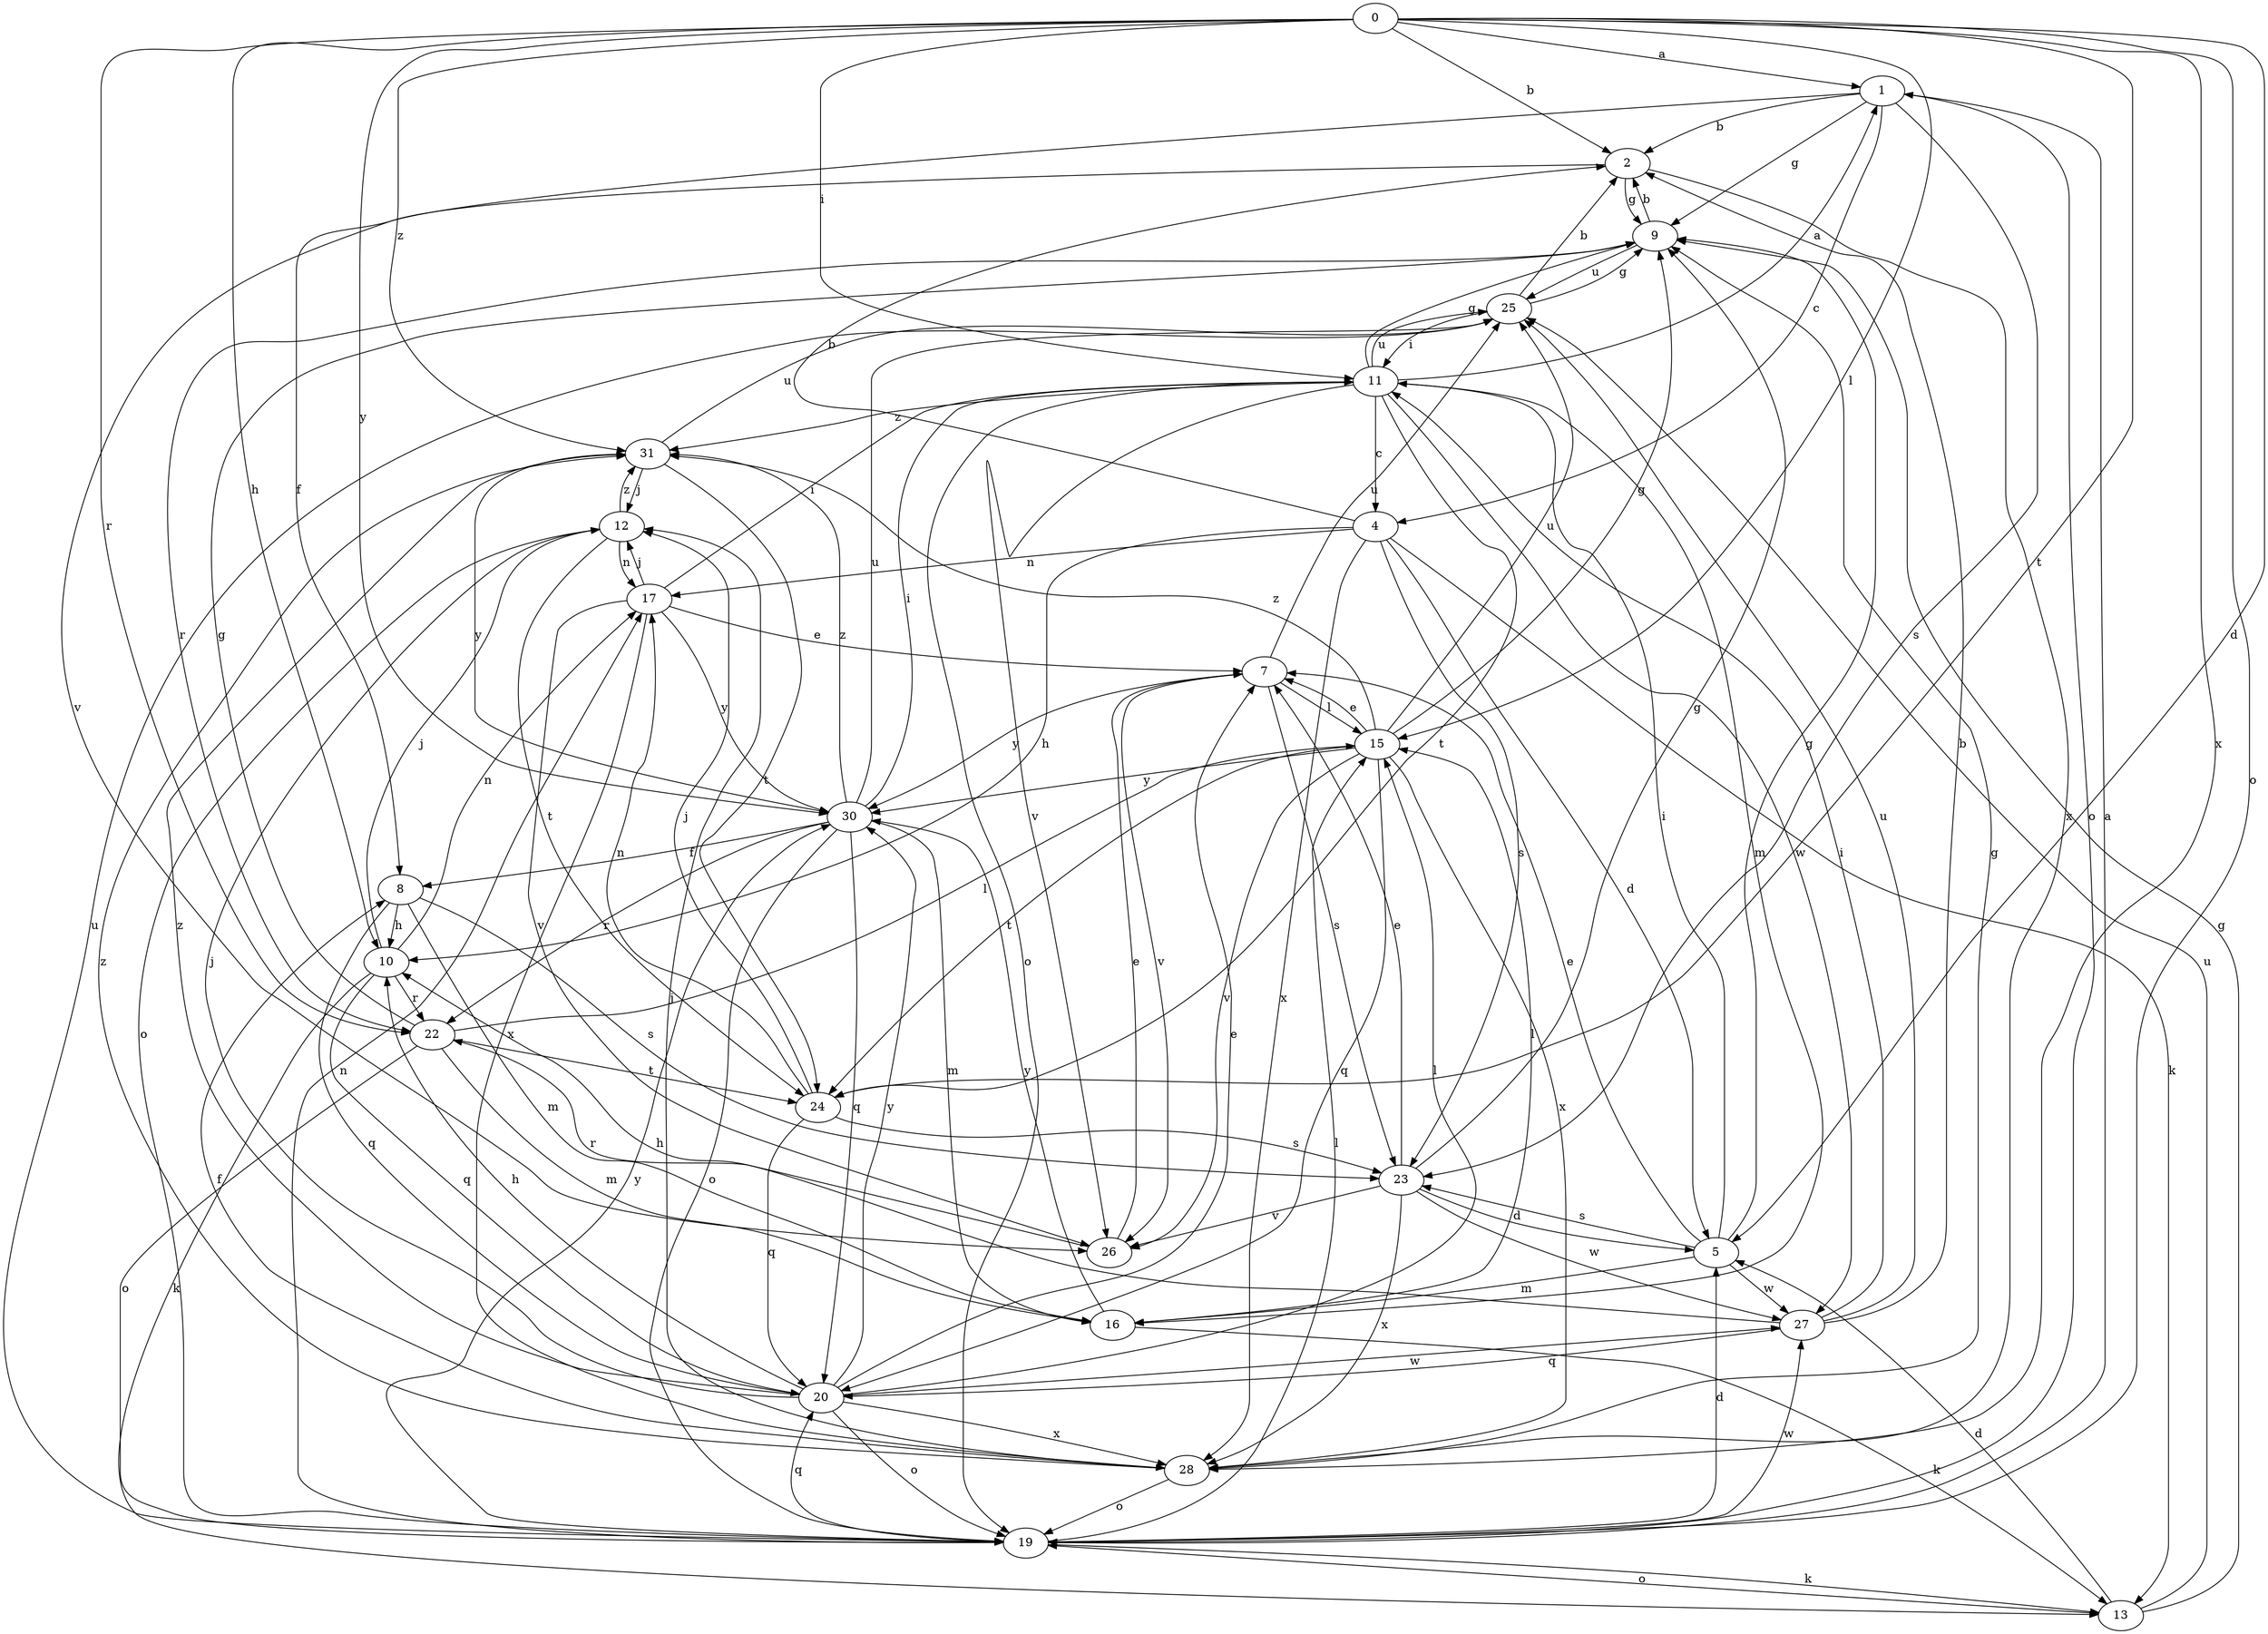 strict digraph  {
0;
1;
2;
4;
5;
7;
8;
9;
10;
11;
12;
13;
15;
16;
17;
19;
20;
22;
23;
24;
25;
26;
27;
28;
30;
31;
0 -> 1  [label=a];
0 -> 2  [label=b];
0 -> 5  [label=d];
0 -> 10  [label=h];
0 -> 11  [label=i];
0 -> 15  [label=l];
0 -> 19  [label=o];
0 -> 22  [label=r];
0 -> 24  [label=t];
0 -> 28  [label=x];
0 -> 30  [label=y];
0 -> 31  [label=z];
1 -> 2  [label=b];
1 -> 4  [label=c];
1 -> 8  [label=f];
1 -> 9  [label=g];
1 -> 19  [label=o];
1 -> 23  [label=s];
2 -> 9  [label=g];
2 -> 26  [label=v];
2 -> 28  [label=x];
4 -> 2  [label=b];
4 -> 5  [label=d];
4 -> 10  [label=h];
4 -> 13  [label=k];
4 -> 17  [label=n];
4 -> 23  [label=s];
4 -> 28  [label=x];
5 -> 7  [label=e];
5 -> 9  [label=g];
5 -> 11  [label=i];
5 -> 16  [label=m];
5 -> 23  [label=s];
5 -> 27  [label=w];
7 -> 15  [label=l];
7 -> 23  [label=s];
7 -> 25  [label=u];
7 -> 26  [label=v];
7 -> 30  [label=y];
8 -> 10  [label=h];
8 -> 16  [label=m];
8 -> 20  [label=q];
8 -> 23  [label=s];
9 -> 2  [label=b];
9 -> 22  [label=r];
9 -> 25  [label=u];
10 -> 12  [label=j];
10 -> 13  [label=k];
10 -> 17  [label=n];
10 -> 20  [label=q];
10 -> 22  [label=r];
11 -> 1  [label=a];
11 -> 4  [label=c];
11 -> 9  [label=g];
11 -> 16  [label=m];
11 -> 19  [label=o];
11 -> 24  [label=t];
11 -> 25  [label=u];
11 -> 26  [label=v];
11 -> 27  [label=w];
11 -> 31  [label=z];
12 -> 17  [label=n];
12 -> 19  [label=o];
12 -> 24  [label=t];
12 -> 31  [label=z];
13 -> 5  [label=d];
13 -> 9  [label=g];
13 -> 19  [label=o];
13 -> 25  [label=u];
15 -> 7  [label=e];
15 -> 9  [label=g];
15 -> 20  [label=q];
15 -> 24  [label=t];
15 -> 25  [label=u];
15 -> 26  [label=v];
15 -> 28  [label=x];
15 -> 30  [label=y];
15 -> 31  [label=z];
16 -> 13  [label=k];
16 -> 15  [label=l];
16 -> 30  [label=y];
17 -> 7  [label=e];
17 -> 11  [label=i];
17 -> 12  [label=j];
17 -> 26  [label=v];
17 -> 28  [label=x];
17 -> 30  [label=y];
19 -> 1  [label=a];
19 -> 5  [label=d];
19 -> 13  [label=k];
19 -> 15  [label=l];
19 -> 17  [label=n];
19 -> 20  [label=q];
19 -> 25  [label=u];
19 -> 27  [label=w];
19 -> 30  [label=y];
20 -> 7  [label=e];
20 -> 10  [label=h];
20 -> 12  [label=j];
20 -> 15  [label=l];
20 -> 19  [label=o];
20 -> 27  [label=w];
20 -> 28  [label=x];
20 -> 30  [label=y];
20 -> 31  [label=z];
22 -> 9  [label=g];
22 -> 15  [label=l];
22 -> 16  [label=m];
22 -> 19  [label=o];
22 -> 24  [label=t];
23 -> 5  [label=d];
23 -> 7  [label=e];
23 -> 9  [label=g];
23 -> 26  [label=v];
23 -> 27  [label=w];
23 -> 28  [label=x];
24 -> 12  [label=j];
24 -> 17  [label=n];
24 -> 20  [label=q];
24 -> 23  [label=s];
25 -> 2  [label=b];
25 -> 9  [label=g];
25 -> 11  [label=i];
26 -> 7  [label=e];
26 -> 22  [label=r];
27 -> 2  [label=b];
27 -> 10  [label=h];
27 -> 11  [label=i];
27 -> 20  [label=q];
27 -> 25  [label=u];
28 -> 8  [label=f];
28 -> 9  [label=g];
28 -> 12  [label=j];
28 -> 19  [label=o];
28 -> 31  [label=z];
30 -> 8  [label=f];
30 -> 11  [label=i];
30 -> 16  [label=m];
30 -> 19  [label=o];
30 -> 20  [label=q];
30 -> 22  [label=r];
30 -> 25  [label=u];
30 -> 31  [label=z];
31 -> 12  [label=j];
31 -> 24  [label=t];
31 -> 25  [label=u];
31 -> 30  [label=y];
}
